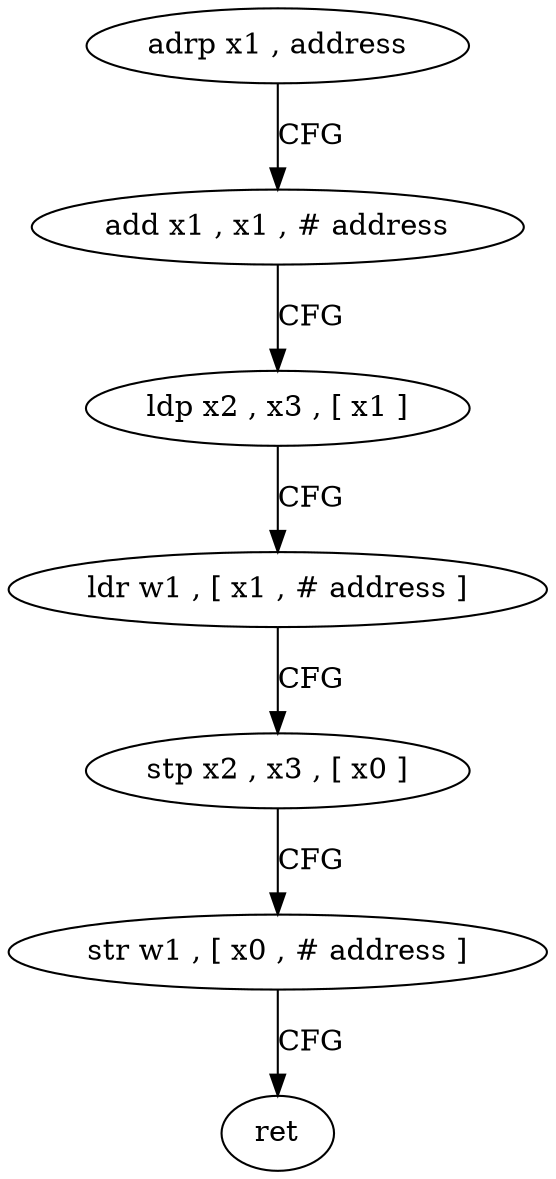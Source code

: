 digraph "func" {
"4284368" [label = "adrp x1 , address" ]
"4284372" [label = "add x1 , x1 , # address" ]
"4284376" [label = "ldp x2 , x3 , [ x1 ]" ]
"4284380" [label = "ldr w1 , [ x1 , # address ]" ]
"4284384" [label = "stp x2 , x3 , [ x0 ]" ]
"4284388" [label = "str w1 , [ x0 , # address ]" ]
"4284392" [label = "ret" ]
"4284368" -> "4284372" [ label = "CFG" ]
"4284372" -> "4284376" [ label = "CFG" ]
"4284376" -> "4284380" [ label = "CFG" ]
"4284380" -> "4284384" [ label = "CFG" ]
"4284384" -> "4284388" [ label = "CFG" ]
"4284388" -> "4284392" [ label = "CFG" ]
}
